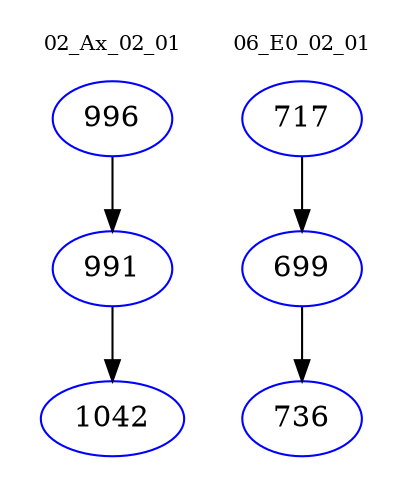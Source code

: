 digraph{
subgraph cluster_0 {
color = white
label = "02_Ax_02_01";
fontsize=10;
T0_996 [label="996", color="blue"]
T0_996 -> T0_991 [color="black"]
T0_991 [label="991", color="blue"]
T0_991 -> T0_1042 [color="black"]
T0_1042 [label="1042", color="blue"]
}
subgraph cluster_1 {
color = white
label = "06_E0_02_01";
fontsize=10;
T1_717 [label="717", color="blue"]
T1_717 -> T1_699 [color="black"]
T1_699 [label="699", color="blue"]
T1_699 -> T1_736 [color="black"]
T1_736 [label="736", color="blue"]
}
}
